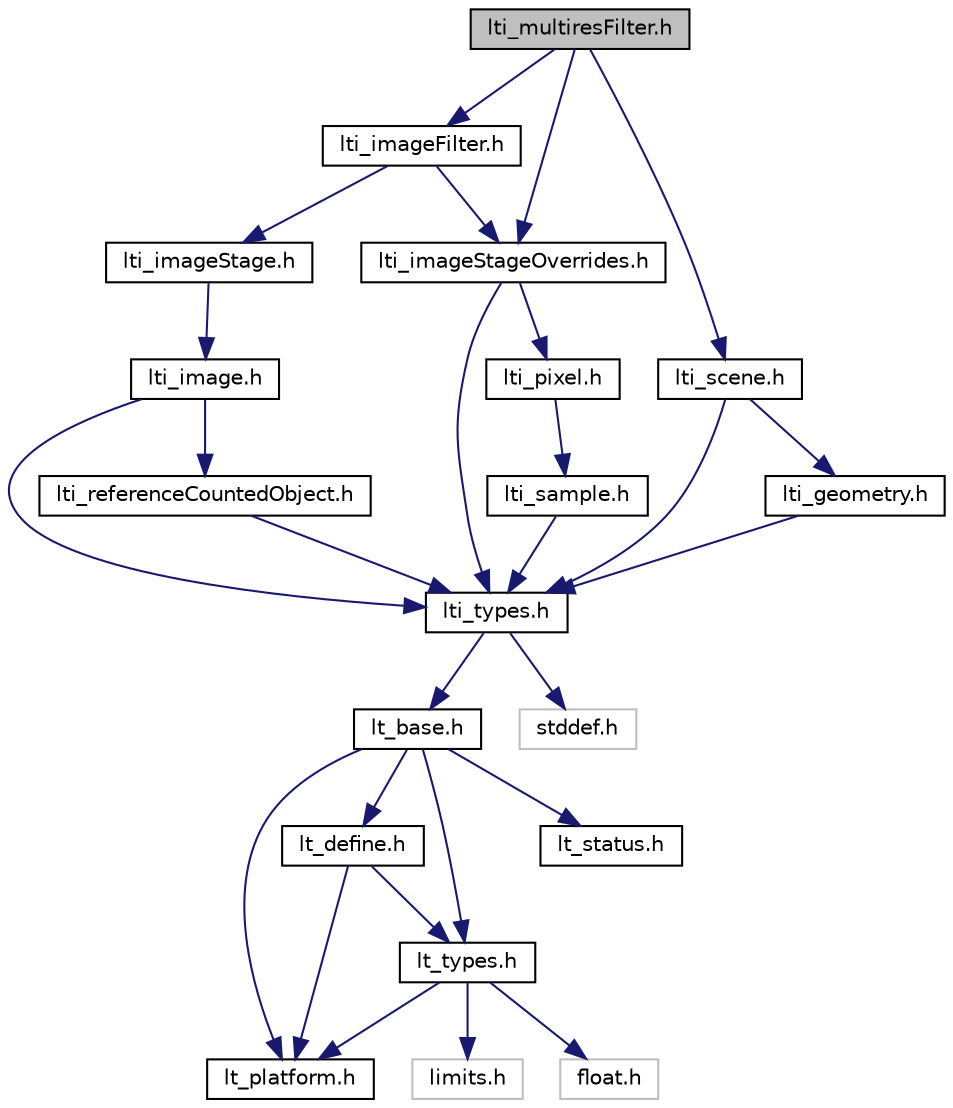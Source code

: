 digraph "lti_multiresFilter.h"
{
  bgcolor="transparent";
  edge [fontname="Helvetica",fontsize="10",labelfontname="Helvetica",labelfontsize="10"];
  node [fontname="Helvetica",fontsize="10",shape=record];
  Node1 [label="lti_multiresFilter.h",height=0.2,width=0.4,color="black", fillcolor="grey75", style="filled" fontcolor="black"];
  Node1 -> Node2 [color="midnightblue",fontsize="10",style="solid",fontname="Helvetica"];
  Node2 [label="lti_imageFilter.h",height=0.2,width=0.4,color="black",URL="$a00179.html"];
  Node2 -> Node3 [color="midnightblue",fontsize="10",style="solid",fontname="Helvetica"];
  Node3 [label="lti_imageStage.h",height=0.2,width=0.4,color="black",URL="$a00181.html"];
  Node3 -> Node4 [color="midnightblue",fontsize="10",style="solid",fontname="Helvetica"];
  Node4 [label="lti_image.h",height=0.2,width=0.4,color="black",URL="$a00178.html"];
  Node4 -> Node5 [color="midnightblue",fontsize="10",style="solid",fontname="Helvetica"];
  Node5 [label="lti_types.h",height=0.2,width=0.4,color="black",URL="$a00209.html",tooltip="This file contains a number of enums, typedefs, etc, that are used throughout the MrSID SDK..."];
  Node5 -> Node6 [color="midnightblue",fontsize="10",style="solid",fontname="Helvetica"];
  Node6 [label="lt_base.h",height=0.2,width=0.4,color="black",URL="$a00140.html",tooltip="Include file for all LizardTech sources. "];
  Node6 -> Node7 [color="midnightblue",fontsize="10",style="solid",fontname="Helvetica"];
  Node7 [label="lt_platform.h",height=0.2,width=0.4,color="black",URL="$a00156.html",tooltip="Preprocessor symbols for canonical identification of OS, architecture, and compiler. "];
  Node6 -> Node8 [color="midnightblue",fontsize="10",style="solid",fontname="Helvetica"];
  Node8 [label="lt_define.h",height=0.2,width=0.4,color="black",URL="$a00142.html",tooltip="Preprocessor definitions used throughout LizardTech sources. "];
  Node8 -> Node7 [color="midnightblue",fontsize="10",style="solid",fontname="Helvetica"];
  Node8 -> Node9 [color="midnightblue",fontsize="10",style="solid",fontname="Helvetica"];
  Node9 [label="lt_types.h",height=0.2,width=0.4,color="black",URL="$a00159.html",tooltip="Declaration of standard types and limits in a C-interface. "];
  Node9 -> Node10 [color="midnightblue",fontsize="10",style="solid",fontname="Helvetica"];
  Node10 [label="limits.h",height=0.2,width=0.4,color="grey75"];
  Node9 -> Node11 [color="midnightblue",fontsize="10",style="solid",fontname="Helvetica"];
  Node11 [label="float.h",height=0.2,width=0.4,color="grey75"];
  Node9 -> Node7 [color="midnightblue",fontsize="10",style="solid",fontname="Helvetica"];
  Node6 -> Node9 [color="midnightblue",fontsize="10",style="solid",fontname="Helvetica"];
  Node6 -> Node12 [color="midnightblue",fontsize="10",style="solid",fontname="Helvetica"];
  Node12 [label="lt_status.h",height=0.2,width=0.4,color="black",URL="$a00157.html",tooltip="Declaration of the LT_STATUS type and some commonly used status codes. "];
  Node5 -> Node13 [color="midnightblue",fontsize="10",style="solid",fontname="Helvetica"];
  Node13 [label="stddef.h",height=0.2,width=0.4,color="grey75"];
  Node4 -> Node14 [color="midnightblue",fontsize="10",style="solid",fontname="Helvetica"];
  Node14 [label="lti_referenceCountedObject.h",height=0.2,width=0.4,color="black",URL="$a00203.html"];
  Node14 -> Node5 [color="midnightblue",fontsize="10",style="solid",fontname="Helvetica"];
  Node2 -> Node15 [color="midnightblue",fontsize="10",style="solid",fontname="Helvetica"];
  Node15 [label="lti_imageStageOverrides.h",height=0.2,width=0.4,color="black",URL="$a00183.html"];
  Node15 -> Node5 [color="midnightblue",fontsize="10",style="solid",fontname="Helvetica"];
  Node15 -> Node16 [color="midnightblue",fontsize="10",style="solid",fontname="Helvetica"];
  Node16 [label="lti_pixel.h",height=0.2,width=0.4,color="black",URL="$a00199.html"];
  Node16 -> Node17 [color="midnightblue",fontsize="10",style="solid",fontname="Helvetica"];
  Node17 [label="lti_sample.h",height=0.2,width=0.4,color="black",URL="$a00204.html"];
  Node17 -> Node5 [color="midnightblue",fontsize="10",style="solid",fontname="Helvetica"];
  Node1 -> Node15 [color="midnightblue",fontsize="10",style="solid",fontname="Helvetica"];
  Node1 -> Node18 [color="midnightblue",fontsize="10",style="solid",fontname="Helvetica"];
  Node18 [label="lti_scene.h",height=0.2,width=0.4,color="black",URL="$a00205.html"];
  Node18 -> Node5 [color="midnightblue",fontsize="10",style="solid",fontname="Helvetica"];
  Node18 -> Node19 [color="midnightblue",fontsize="10",style="solid",fontname="Helvetica"];
  Node19 [label="lti_geometry.h",height=0.2,width=0.4,color="black",URL="$a00177.html"];
  Node19 -> Node5 [color="midnightblue",fontsize="10",style="solid",fontname="Helvetica"];
}
